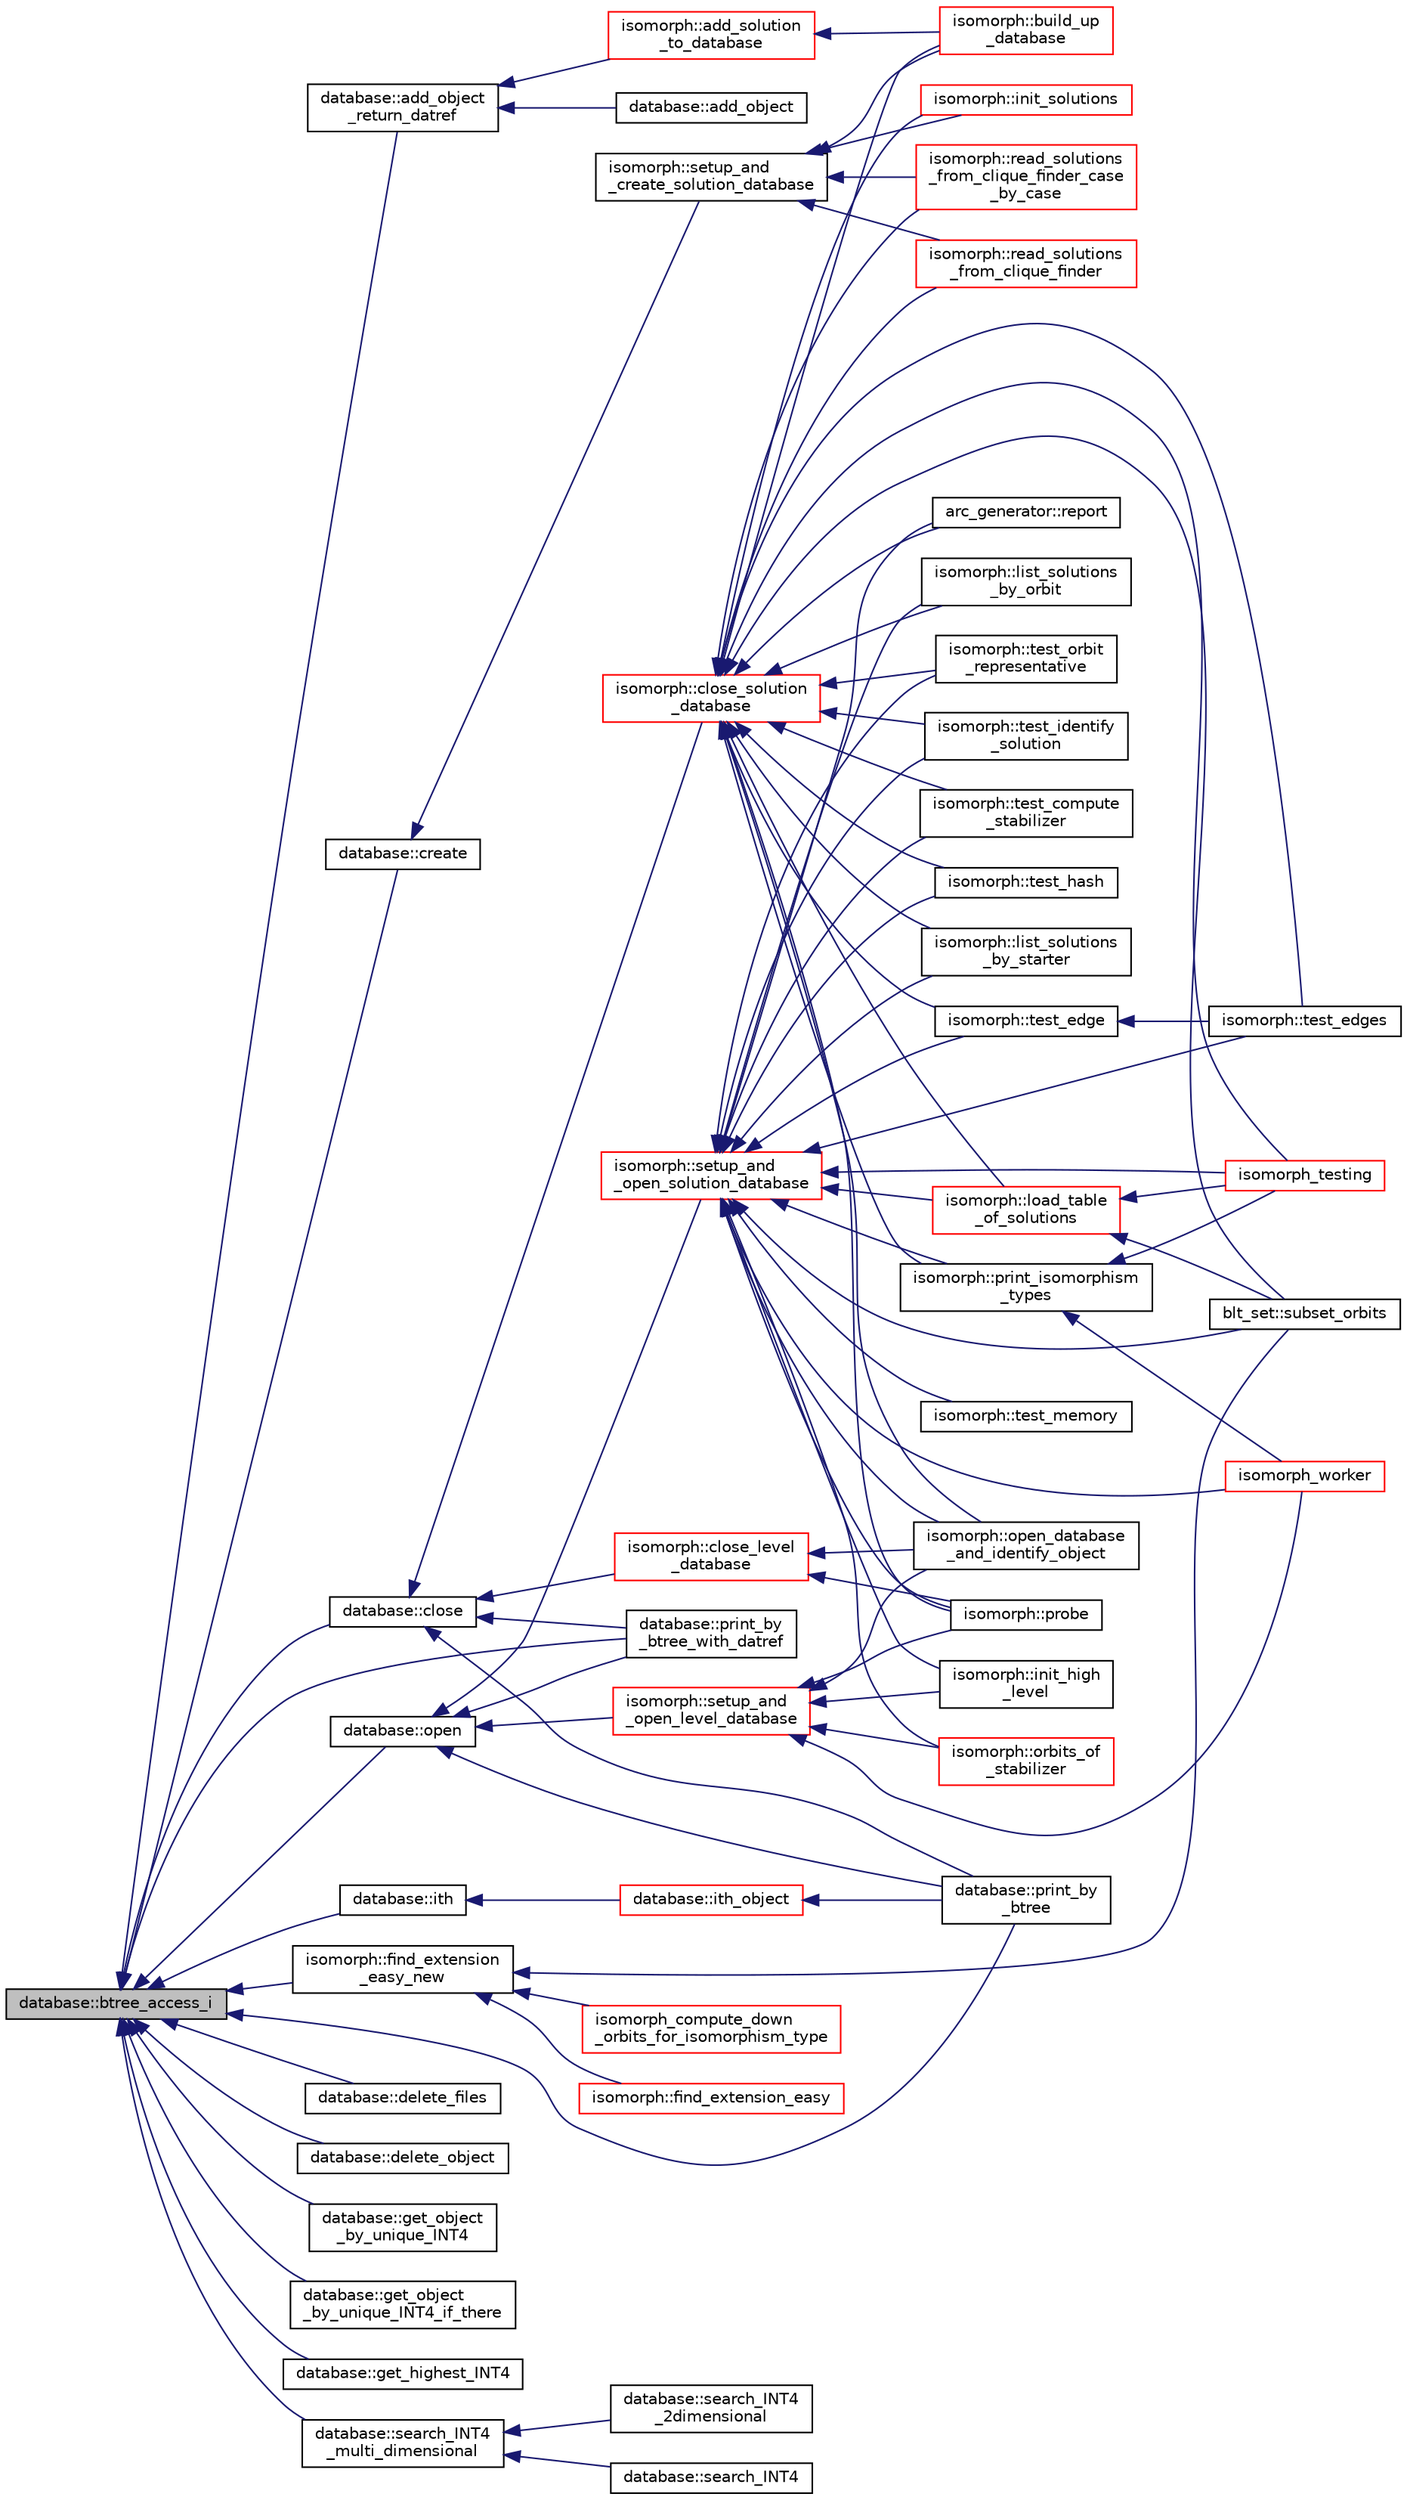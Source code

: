 digraph "database::btree_access_i"
{
  edge [fontname="Helvetica",fontsize="10",labelfontname="Helvetica",labelfontsize="10"];
  node [fontname="Helvetica",fontsize="10",shape=record];
  rankdir="LR";
  Node441 [label="database::btree_access_i",height=0.2,width=0.4,color="black", fillcolor="grey75", style="filled", fontcolor="black"];
  Node441 -> Node442 [dir="back",color="midnightblue",fontsize="10",style="solid",fontname="Helvetica"];
  Node442 [label="database::create",height=0.2,width=0.4,color="black", fillcolor="white", style="filled",URL="$db/d72/classdatabase.html#a41d486156468426370c803bea3976cf1"];
  Node442 -> Node443 [dir="back",color="midnightblue",fontsize="10",style="solid",fontname="Helvetica"];
  Node443 [label="isomorph::setup_and\l_create_solution_database",height=0.2,width=0.4,color="black", fillcolor="white", style="filled",URL="$d3/d5f/classisomorph.html#a810a22dfde3c43272107c743ec819b0e"];
  Node443 -> Node444 [dir="back",color="midnightblue",fontsize="10",style="solid",fontname="Helvetica"];
  Node444 [label="isomorph::init_solutions",height=0.2,width=0.4,color="red", fillcolor="white", style="filled",URL="$d3/d5f/classisomorph.html#a729746a01bd45d55565d0a11cda9e9a3"];
  Node443 -> Node446 [dir="back",color="midnightblue",fontsize="10",style="solid",fontname="Helvetica"];
  Node446 [label="isomorph::read_solutions\l_from_clique_finder_case\l_by_case",height=0.2,width=0.4,color="red", fillcolor="white", style="filled",URL="$d3/d5f/classisomorph.html#a65bc5ec528f741a1b01cdd606dfed579"];
  Node443 -> Node451 [dir="back",color="midnightblue",fontsize="10",style="solid",fontname="Helvetica"];
  Node451 [label="isomorph::read_solutions\l_from_clique_finder",height=0.2,width=0.4,color="red", fillcolor="white", style="filled",URL="$d3/d5f/classisomorph.html#a14c4ac27b0d97d338e14ac0d183c5c64"];
  Node443 -> Node453 [dir="back",color="midnightblue",fontsize="10",style="solid",fontname="Helvetica"];
  Node453 [label="isomorph::build_up\l_database",height=0.2,width=0.4,color="red", fillcolor="white", style="filled",URL="$d3/d5f/classisomorph.html#a40bea8f733a5855879f927fc73324384"];
  Node441 -> Node458 [dir="back",color="midnightblue",fontsize="10",style="solid",fontname="Helvetica"];
  Node458 [label="database::open",height=0.2,width=0.4,color="black", fillcolor="white", style="filled",URL="$db/d72/classdatabase.html#a65e8eccf98ecab4d55fb25bacaae6a19"];
  Node458 -> Node459 [dir="back",color="midnightblue",fontsize="10",style="solid",fontname="Helvetica"];
  Node459 [label="database::print_by\l_btree",height=0.2,width=0.4,color="black", fillcolor="white", style="filled",URL="$db/d72/classdatabase.html#ac45ae44f2a861557ced6e5ab7c146717"];
  Node458 -> Node460 [dir="back",color="midnightblue",fontsize="10",style="solid",fontname="Helvetica"];
  Node460 [label="database::print_by\l_btree_with_datref",height=0.2,width=0.4,color="black", fillcolor="white", style="filled",URL="$db/d72/classdatabase.html#af84030a29b31944d6763974ac4f774b5"];
  Node458 -> Node461 [dir="back",color="midnightblue",fontsize="10",style="solid",fontname="Helvetica"];
  Node461 [label="isomorph::setup_and\l_open_solution_database",height=0.2,width=0.4,color="red", fillcolor="white", style="filled",URL="$d3/d5f/classisomorph.html#a31846d3ae261a9c2dc089fb87710ce5c"];
  Node461 -> Node462 [dir="back",color="midnightblue",fontsize="10",style="solid",fontname="Helvetica"];
  Node462 [label="blt_set::subset_orbits",height=0.2,width=0.4,color="black", fillcolor="white", style="filled",URL="$d1/d3d/classblt__set.html#af8f79fc4346244acfa0e2c2d23c36993"];
  Node461 -> Node463 [dir="back",color="midnightblue",fontsize="10",style="solid",fontname="Helvetica"];
  Node463 [label="arc_generator::report",height=0.2,width=0.4,color="black", fillcolor="white", style="filled",URL="$d4/d21/classarc__generator.html#a650f715bb3eec8fd1057e07e5b384f9a"];
  Node461 -> Node464 [dir="back",color="midnightblue",fontsize="10",style="solid",fontname="Helvetica"];
  Node464 [label="isomorph::load_table\l_of_solutions",height=0.2,width=0.4,color="red", fillcolor="white", style="filled",URL="$d3/d5f/classisomorph.html#a21ab5aba74a200b9abf041dc5206821a"];
  Node464 -> Node462 [dir="back",color="midnightblue",fontsize="10",style="solid",fontname="Helvetica"];
  Node464 -> Node471 [dir="back",color="midnightblue",fontsize="10",style="solid",fontname="Helvetica"];
  Node471 [label="isomorph_testing",height=0.2,width=0.4,color="red", fillcolor="white", style="filled",URL="$d4/d7e/isomorph__global_8_c.html#a5a73cbe9f89c4727f086482ee2d238f9"];
  Node461 -> Node472 [dir="back",color="midnightblue",fontsize="10",style="solid",fontname="Helvetica"];
  Node472 [label="isomorph::list_solutions\l_by_starter",height=0.2,width=0.4,color="black", fillcolor="white", style="filled",URL="$d3/d5f/classisomorph.html#a9c40f343f1a3e5fc177e5121bc809b06"];
  Node461 -> Node473 [dir="back",color="midnightblue",fontsize="10",style="solid",fontname="Helvetica"];
  Node473 [label="isomorph::list_solutions\l_by_orbit",height=0.2,width=0.4,color="black", fillcolor="white", style="filled",URL="$d3/d5f/classisomorph.html#adefb1a89c097c284d29f92d5fc58ebfa"];
  Node461 -> Node474 [dir="back",color="midnightblue",fontsize="10",style="solid",fontname="Helvetica"];
  Node474 [label="isomorph::orbits_of\l_stabilizer",height=0.2,width=0.4,color="red", fillcolor="white", style="filled",URL="$d3/d5f/classisomorph.html#a72bbdc12cca5a90045ef15d0b24075e6"];
  Node461 -> Node476 [dir="back",color="midnightblue",fontsize="10",style="solid",fontname="Helvetica"];
  Node476 [label="isomorph::test_orbit\l_representative",height=0.2,width=0.4,color="black", fillcolor="white", style="filled",URL="$d3/d5f/classisomorph.html#a5f165aa61a0d6b349da5a6117135f6c0"];
  Node461 -> Node477 [dir="back",color="midnightblue",fontsize="10",style="solid",fontname="Helvetica"];
  Node477 [label="isomorph::test_identify\l_solution",height=0.2,width=0.4,color="black", fillcolor="white", style="filled",URL="$d3/d5f/classisomorph.html#aa2c95f309e3283179e87bbbd83bfdc7d"];
  Node461 -> Node478 [dir="back",color="midnightblue",fontsize="10",style="solid",fontname="Helvetica"];
  Node478 [label="isomorph::test_compute\l_stabilizer",height=0.2,width=0.4,color="black", fillcolor="white", style="filled",URL="$d3/d5f/classisomorph.html#a72cd06f32311c44eb09dd73faa36b748"];
  Node461 -> Node479 [dir="back",color="midnightblue",fontsize="10",style="solid",fontname="Helvetica"];
  Node479 [label="isomorph::test_memory",height=0.2,width=0.4,color="black", fillcolor="white", style="filled",URL="$d3/d5f/classisomorph.html#a27877043c77db8e85e8fa7d5c43845b0"];
  Node461 -> Node480 [dir="back",color="midnightblue",fontsize="10",style="solid",fontname="Helvetica"];
  Node480 [label="isomorph::test_edges",height=0.2,width=0.4,color="black", fillcolor="white", style="filled",URL="$d3/d5f/classisomorph.html#ad23507927d8f7698073475d12b2a85bc"];
  Node461 -> Node481 [dir="back",color="midnightblue",fontsize="10",style="solid",fontname="Helvetica"];
  Node481 [label="isomorph::test_edge",height=0.2,width=0.4,color="black", fillcolor="white", style="filled",URL="$d3/d5f/classisomorph.html#a591165fa287477b480f5b7081198ba46"];
  Node481 -> Node480 [dir="back",color="midnightblue",fontsize="10",style="solid",fontname="Helvetica"];
  Node461 -> Node482 [dir="back",color="midnightblue",fontsize="10",style="solid",fontname="Helvetica"];
  Node482 [label="isomorph::test_hash",height=0.2,width=0.4,color="black", fillcolor="white", style="filled",URL="$d3/d5f/classisomorph.html#a53560280664b268a0500d26c801b1e68"];
  Node461 -> Node483 [dir="back",color="midnightblue",fontsize="10",style="solid",fontname="Helvetica"];
  Node483 [label="isomorph::init_high\l_level",height=0.2,width=0.4,color="black", fillcolor="white", style="filled",URL="$d3/d5f/classisomorph.html#a5cee5468cc8cc68eac1f6131faedfab2"];
  Node461 -> Node484 [dir="back",color="midnightblue",fontsize="10",style="solid",fontname="Helvetica"];
  Node484 [label="isomorph::open_database\l_and_identify_object",height=0.2,width=0.4,color="black", fillcolor="white", style="filled",URL="$d3/d5f/classisomorph.html#aa4e387f26f609fc9379d2e01f6cc27d0"];
  Node461 -> Node485 [dir="back",color="midnightblue",fontsize="10",style="solid",fontname="Helvetica"];
  Node485 [label="isomorph::print_isomorphism\l_types",height=0.2,width=0.4,color="black", fillcolor="white", style="filled",URL="$d3/d5f/classisomorph.html#abbcd12f6434585951a5532d0b2467a00"];
  Node485 -> Node471 [dir="back",color="midnightblue",fontsize="10",style="solid",fontname="Helvetica"];
  Node485 -> Node469 [dir="back",color="midnightblue",fontsize="10",style="solid",fontname="Helvetica"];
  Node469 [label="isomorph_worker",height=0.2,width=0.4,color="red", fillcolor="white", style="filled",URL="$d4/d7e/isomorph__global_8_c.html#ace3bb6ec719b02a35534309d4d3fe99a"];
  Node461 -> Node471 [dir="back",color="midnightblue",fontsize="10",style="solid",fontname="Helvetica"];
  Node461 -> Node469 [dir="back",color="midnightblue",fontsize="10",style="solid",fontname="Helvetica"];
  Node461 -> Node486 [dir="back",color="midnightblue",fontsize="10",style="solid",fontname="Helvetica"];
  Node486 [label="isomorph::probe",height=0.2,width=0.4,color="black", fillcolor="white", style="filled",URL="$d3/d5f/classisomorph.html#a9cb6fed7b6ac639d886b117a1f454441"];
  Node458 -> Node490 [dir="back",color="midnightblue",fontsize="10",style="solid",fontname="Helvetica"];
  Node490 [label="isomorph::setup_and\l_open_level_database",height=0.2,width=0.4,color="red", fillcolor="white", style="filled",URL="$d3/d5f/classisomorph.html#aa011f38988f4db9c6f5abd84faebd153"];
  Node490 -> Node474 [dir="back",color="midnightblue",fontsize="10",style="solid",fontname="Helvetica"];
  Node490 -> Node483 [dir="back",color="midnightblue",fontsize="10",style="solid",fontname="Helvetica"];
  Node490 -> Node484 [dir="back",color="midnightblue",fontsize="10",style="solid",fontname="Helvetica"];
  Node490 -> Node469 [dir="back",color="midnightblue",fontsize="10",style="solid",fontname="Helvetica"];
  Node490 -> Node486 [dir="back",color="midnightblue",fontsize="10",style="solid",fontname="Helvetica"];
  Node441 -> Node491 [dir="back",color="midnightblue",fontsize="10",style="solid",fontname="Helvetica"];
  Node491 [label="database::close",height=0.2,width=0.4,color="black", fillcolor="white", style="filled",URL="$db/d72/classdatabase.html#acdc74d15f711cab1c165989723d45caf"];
  Node491 -> Node459 [dir="back",color="midnightblue",fontsize="10",style="solid",fontname="Helvetica"];
  Node491 -> Node460 [dir="back",color="midnightblue",fontsize="10",style="solid",fontname="Helvetica"];
  Node491 -> Node492 [dir="back",color="midnightblue",fontsize="10",style="solid",fontname="Helvetica"];
  Node492 [label="isomorph::close_solution\l_database",height=0.2,width=0.4,color="red", fillcolor="white", style="filled",URL="$d3/d5f/classisomorph.html#a4219716e51f60288361e06dd0e91810b"];
  Node492 -> Node462 [dir="back",color="midnightblue",fontsize="10",style="solid",fontname="Helvetica"];
  Node492 -> Node463 [dir="back",color="midnightblue",fontsize="10",style="solid",fontname="Helvetica"];
  Node492 -> Node464 [dir="back",color="midnightblue",fontsize="10",style="solid",fontname="Helvetica"];
  Node492 -> Node472 [dir="back",color="midnightblue",fontsize="10",style="solid",fontname="Helvetica"];
  Node492 -> Node473 [dir="back",color="midnightblue",fontsize="10",style="solid",fontname="Helvetica"];
  Node492 -> Node476 [dir="back",color="midnightblue",fontsize="10",style="solid",fontname="Helvetica"];
  Node492 -> Node477 [dir="back",color="midnightblue",fontsize="10",style="solid",fontname="Helvetica"];
  Node492 -> Node478 [dir="back",color="midnightblue",fontsize="10",style="solid",fontname="Helvetica"];
  Node492 -> Node480 [dir="back",color="midnightblue",fontsize="10",style="solid",fontname="Helvetica"];
  Node492 -> Node481 [dir="back",color="midnightblue",fontsize="10",style="solid",fontname="Helvetica"];
  Node492 -> Node482 [dir="back",color="midnightblue",fontsize="10",style="solid",fontname="Helvetica"];
  Node492 -> Node484 [dir="back",color="midnightblue",fontsize="10",style="solid",fontname="Helvetica"];
  Node492 -> Node444 [dir="back",color="midnightblue",fontsize="10",style="solid",fontname="Helvetica"];
  Node492 -> Node446 [dir="back",color="midnightblue",fontsize="10",style="solid",fontname="Helvetica"];
  Node492 -> Node451 [dir="back",color="midnightblue",fontsize="10",style="solid",fontname="Helvetica"];
  Node492 -> Node453 [dir="back",color="midnightblue",fontsize="10",style="solid",fontname="Helvetica"];
  Node492 -> Node485 [dir="back",color="midnightblue",fontsize="10",style="solid",fontname="Helvetica"];
  Node492 -> Node471 [dir="back",color="midnightblue",fontsize="10",style="solid",fontname="Helvetica"];
  Node492 -> Node486 [dir="back",color="midnightblue",fontsize="10",style="solid",fontname="Helvetica"];
  Node491 -> Node493 [dir="back",color="midnightblue",fontsize="10",style="solid",fontname="Helvetica"];
  Node493 [label="isomorph::close_level\l_database",height=0.2,width=0.4,color="red", fillcolor="white", style="filled",URL="$d3/d5f/classisomorph.html#aeca68d029ae707d3a6c6d4293b7086c8"];
  Node493 -> Node484 [dir="back",color="midnightblue",fontsize="10",style="solid",fontname="Helvetica"];
  Node493 -> Node486 [dir="back",color="midnightblue",fontsize="10",style="solid",fontname="Helvetica"];
  Node441 -> Node494 [dir="back",color="midnightblue",fontsize="10",style="solid",fontname="Helvetica"];
  Node494 [label="database::delete_files",height=0.2,width=0.4,color="black", fillcolor="white", style="filled",URL="$db/d72/classdatabase.html#a3cdd5549da793e4b4f44e175eabe050e"];
  Node441 -> Node495 [dir="back",color="midnightblue",fontsize="10",style="solid",fontname="Helvetica"];
  Node495 [label="database::add_object\l_return_datref",height=0.2,width=0.4,color="black", fillcolor="white", style="filled",URL="$db/d72/classdatabase.html#a6b0c2e6ebb9938c57ce826647ed1ad40"];
  Node495 -> Node496 [dir="back",color="midnightblue",fontsize="10",style="solid",fontname="Helvetica"];
  Node496 [label="database::add_object",height=0.2,width=0.4,color="black", fillcolor="white", style="filled",URL="$db/d72/classdatabase.html#a880f60c1d94fff84d0db2b119361fbb6"];
  Node495 -> Node497 [dir="back",color="midnightblue",fontsize="10",style="solid",fontname="Helvetica"];
  Node497 [label="isomorph::add_solution\l_to_database",height=0.2,width=0.4,color="red", fillcolor="white", style="filled",URL="$d3/d5f/classisomorph.html#a18fee606dcd59d50cee898770d01dbc8"];
  Node497 -> Node453 [dir="back",color="midnightblue",fontsize="10",style="solid",fontname="Helvetica"];
  Node441 -> Node499 [dir="back",color="midnightblue",fontsize="10",style="solid",fontname="Helvetica"];
  Node499 [label="database::delete_object",height=0.2,width=0.4,color="black", fillcolor="white", style="filled",URL="$db/d72/classdatabase.html#a69f061ffa820d1926718dafad5f5513c"];
  Node441 -> Node500 [dir="back",color="midnightblue",fontsize="10",style="solid",fontname="Helvetica"];
  Node500 [label="database::get_object\l_by_unique_INT4",height=0.2,width=0.4,color="black", fillcolor="white", style="filled",URL="$db/d72/classdatabase.html#ab93d6176bca88b2eb9356566a25ef6be"];
  Node441 -> Node501 [dir="back",color="midnightblue",fontsize="10",style="solid",fontname="Helvetica"];
  Node501 [label="database::get_object\l_by_unique_INT4_if_there",height=0.2,width=0.4,color="black", fillcolor="white", style="filled",URL="$db/d72/classdatabase.html#a0d275df405adfb8ccfb78423cd722f4b"];
  Node441 -> Node502 [dir="back",color="midnightblue",fontsize="10",style="solid",fontname="Helvetica"];
  Node502 [label="database::get_highest_INT4",height=0.2,width=0.4,color="black", fillcolor="white", style="filled",URL="$db/d72/classdatabase.html#ad4d0dbaf8f34ee6aa357f46b5454986d"];
  Node441 -> Node503 [dir="back",color="midnightblue",fontsize="10",style="solid",fontname="Helvetica"];
  Node503 [label="database::ith",height=0.2,width=0.4,color="black", fillcolor="white", style="filled",URL="$db/d72/classdatabase.html#af17af33b686cba55558237b04714108f"];
  Node503 -> Node504 [dir="back",color="midnightblue",fontsize="10",style="solid",fontname="Helvetica"];
  Node504 [label="database::ith_object",height=0.2,width=0.4,color="red", fillcolor="white", style="filled",URL="$db/d72/classdatabase.html#a1516bb38a4c846172354291271700d07"];
  Node504 -> Node459 [dir="back",color="midnightblue",fontsize="10",style="solid",fontname="Helvetica"];
  Node441 -> Node459 [dir="back",color="midnightblue",fontsize="10",style="solid",fontname="Helvetica"];
  Node441 -> Node460 [dir="back",color="midnightblue",fontsize="10",style="solid",fontname="Helvetica"];
  Node441 -> Node523 [dir="back",color="midnightblue",fontsize="10",style="solid",fontname="Helvetica"];
  Node523 [label="database::search_INT4\l_multi_dimensional",height=0.2,width=0.4,color="black", fillcolor="white", style="filled",URL="$db/d72/classdatabase.html#a43a31b0e56d1401185a452a6686666aa"];
  Node523 -> Node524 [dir="back",color="midnightblue",fontsize="10",style="solid",fontname="Helvetica"];
  Node524 [label="database::search_INT4",height=0.2,width=0.4,color="black", fillcolor="white", style="filled",URL="$db/d72/classdatabase.html#aeda62e67888923cd968674ec2ed08007"];
  Node523 -> Node525 [dir="back",color="midnightblue",fontsize="10",style="solid",fontname="Helvetica"];
  Node525 [label="database::search_INT4\l_2dimensional",height=0.2,width=0.4,color="black", fillcolor="white", style="filled",URL="$db/d72/classdatabase.html#a10e70413e55aca54a2fe1b02066e3947"];
  Node441 -> Node515 [dir="back",color="midnightblue",fontsize="10",style="solid",fontname="Helvetica"];
  Node515 [label="isomorph::find_extension\l_easy_new",height=0.2,width=0.4,color="black", fillcolor="white", style="filled",URL="$d3/d5f/classisomorph.html#a239dde6a8264198fc3f6fb2e15cd882d"];
  Node515 -> Node462 [dir="back",color="midnightblue",fontsize="10",style="solid",fontname="Helvetica"];
  Node515 -> Node508 [dir="back",color="midnightblue",fontsize="10",style="solid",fontname="Helvetica"];
  Node508 [label="isomorph::find_extension_easy",height=0.2,width=0.4,color="red", fillcolor="white", style="filled",URL="$d3/d5f/classisomorph.html#a2861ed73bff2090e2c2a97e263258134"];
  Node515 -> Node510 [dir="back",color="midnightblue",fontsize="10",style="solid",fontname="Helvetica"];
  Node510 [label="isomorph_compute_down\l_orbits_for_isomorphism_type",height=0.2,width=0.4,color="red", fillcolor="white", style="filled",URL="$d4/d7e/isomorph__global_8_c.html#a13519b3a5d3b5ceb26b4bec6736b0086"];
}
